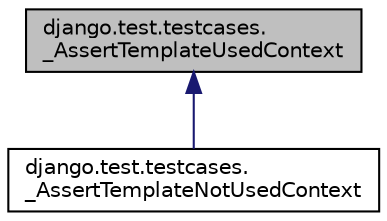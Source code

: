 digraph "django.test.testcases._AssertTemplateUsedContext"
{
 // LATEX_PDF_SIZE
  edge [fontname="Helvetica",fontsize="10",labelfontname="Helvetica",labelfontsize="10"];
  node [fontname="Helvetica",fontsize="10",shape=record];
  Node1 [label="django.test.testcases.\l_AssertTemplateUsedContext",height=0.2,width=0.4,color="black", fillcolor="grey75", style="filled", fontcolor="black",tooltip=" "];
  Node1 -> Node2 [dir="back",color="midnightblue",fontsize="10",style="solid"];
  Node2 [label="django.test.testcases.\l_AssertTemplateNotUsedContext",height=0.2,width=0.4,color="black", fillcolor="white", style="filled",URL="$classdjango_1_1test_1_1testcases_1_1___assert_template_not_used_context.html",tooltip=" "];
}
